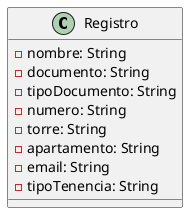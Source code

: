 @startuml
class Registro {
    - nombre: String
    - documento: String
    - tipoDocumento: String
    - numero: String
    - torre: String
    - apartamento: String
    - email: String
    - tipoTenencia: String
}
@enduml
